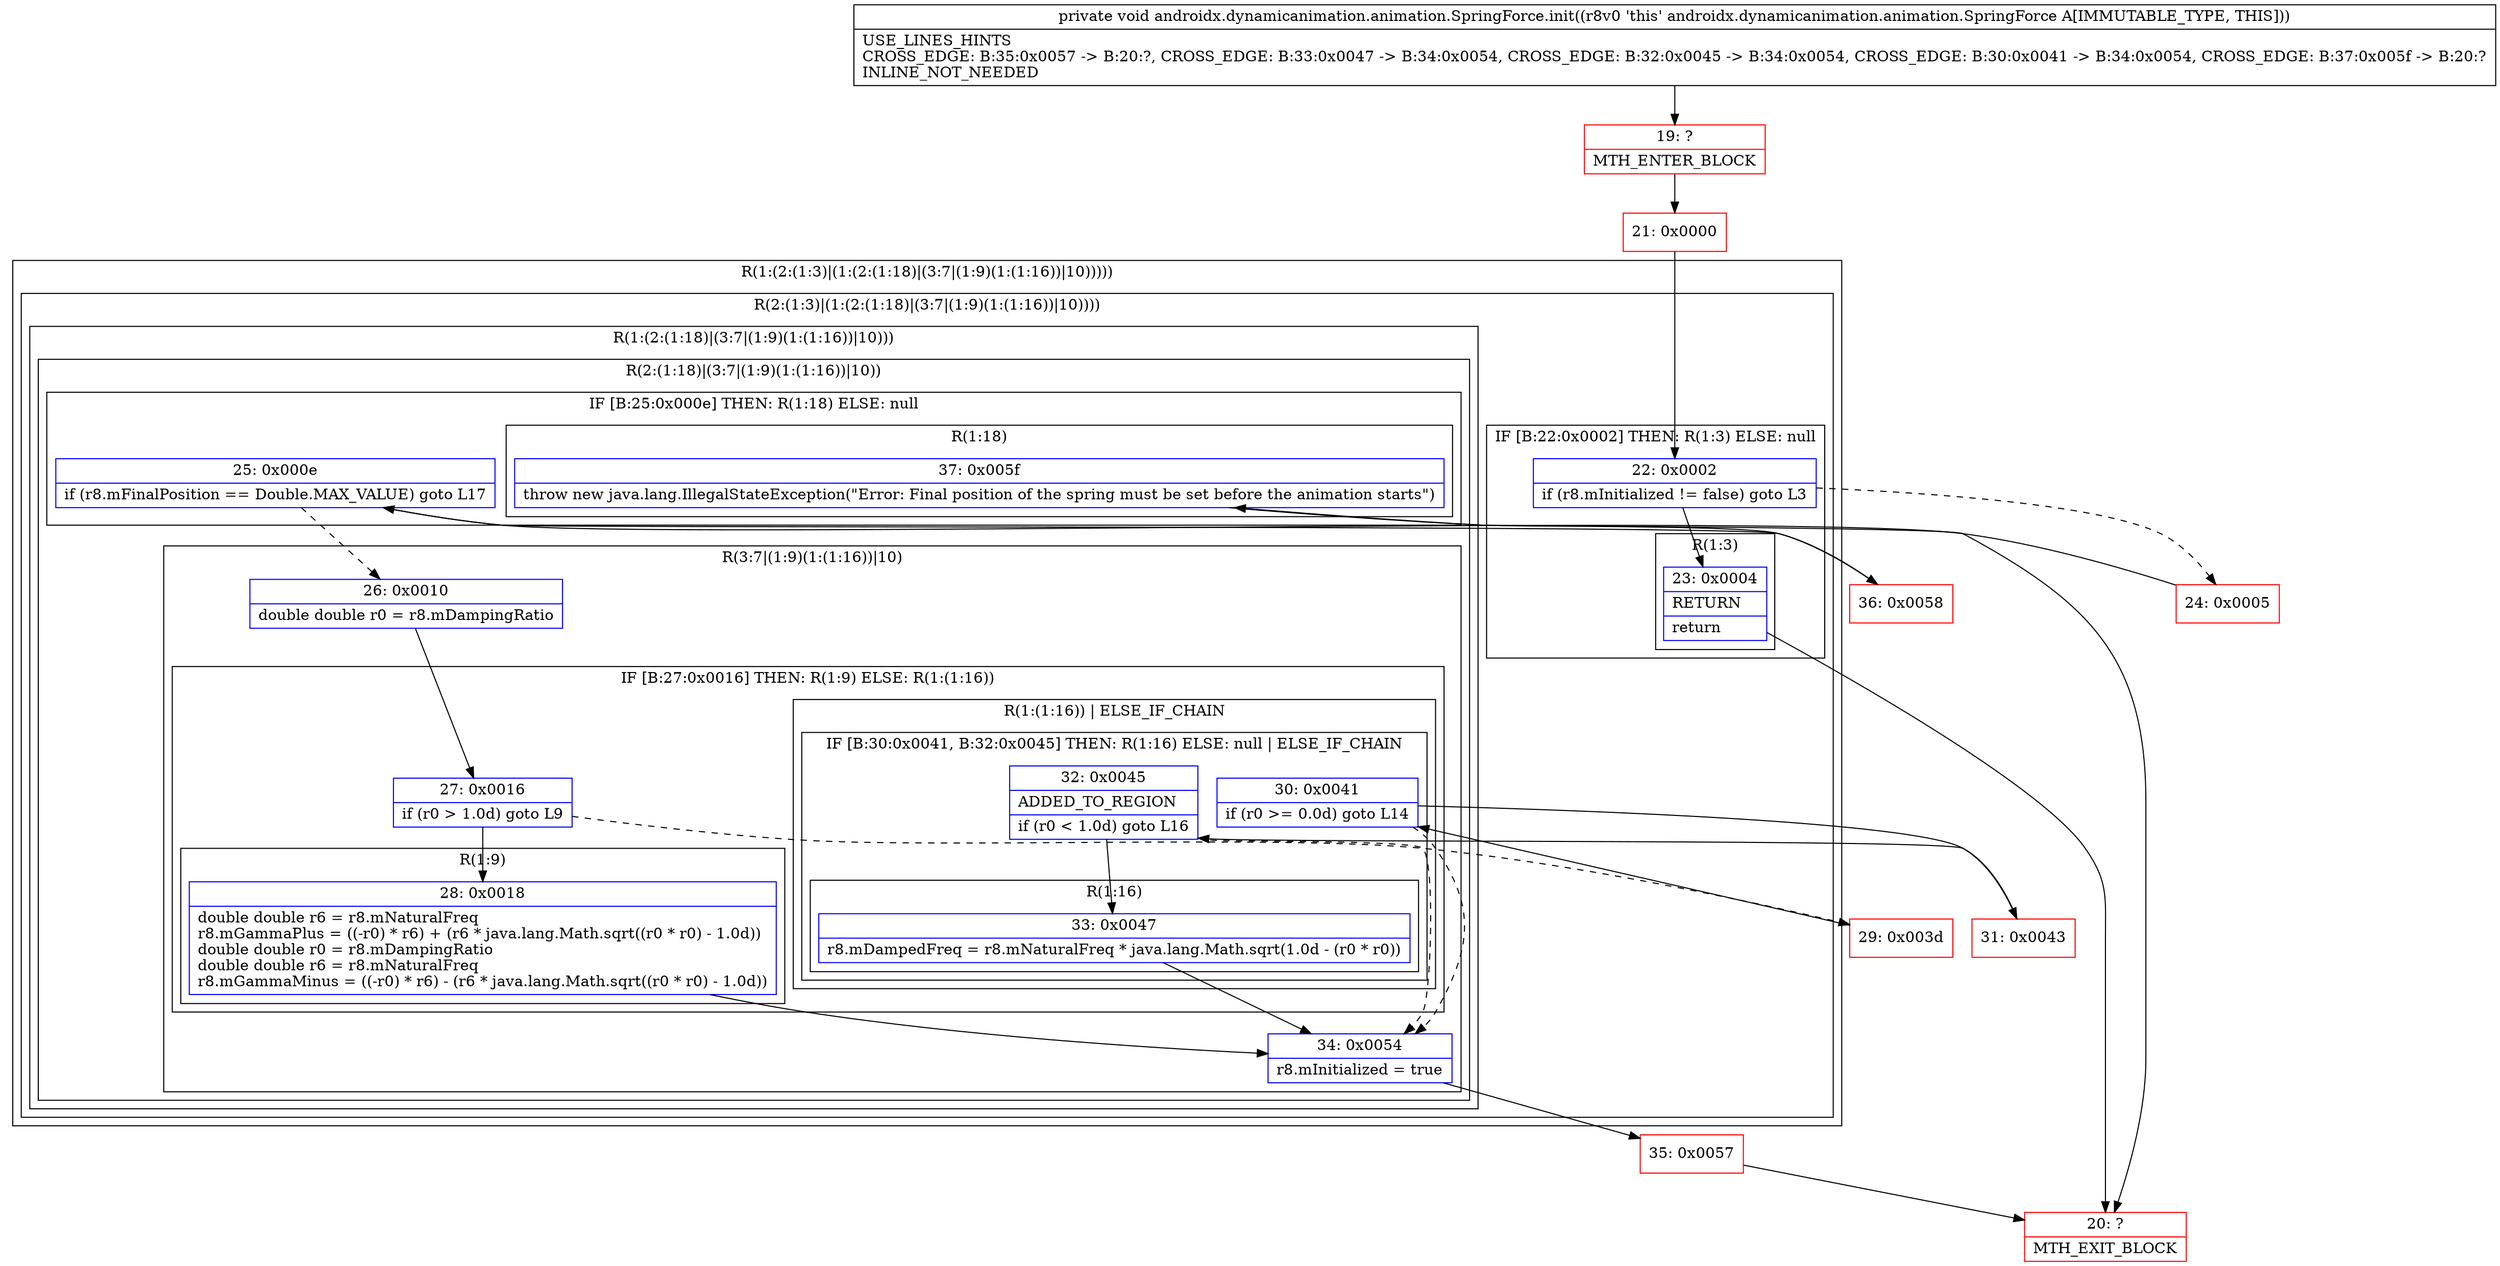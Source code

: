 digraph "CFG forandroidx.dynamicanimation.animation.SpringForce.init()V" {
subgraph cluster_Region_1392087658 {
label = "R(1:(2:(1:3)|(1:(2:(1:18)|(3:7|(1:9)(1:(1:16))|10)))))";
node [shape=record,color=blue];
subgraph cluster_Region_355906266 {
label = "R(2:(1:3)|(1:(2:(1:18)|(3:7|(1:9)(1:(1:16))|10))))";
node [shape=record,color=blue];
subgraph cluster_IfRegion_1715696945 {
label = "IF [B:22:0x0002] THEN: R(1:3) ELSE: null";
node [shape=record,color=blue];
Node_22 [shape=record,label="{22\:\ 0x0002|if (r8.mInitialized != false) goto L3\l}"];
subgraph cluster_Region_1673646323 {
label = "R(1:3)";
node [shape=record,color=blue];
Node_23 [shape=record,label="{23\:\ 0x0004|RETURN\l|return\l}"];
}
}
subgraph cluster_Region_2100651043 {
label = "R(1:(2:(1:18)|(3:7|(1:9)(1:(1:16))|10)))";
node [shape=record,color=blue];
subgraph cluster_Region_1572186429 {
label = "R(2:(1:18)|(3:7|(1:9)(1:(1:16))|10))";
node [shape=record,color=blue];
subgraph cluster_IfRegion_547534151 {
label = "IF [B:25:0x000e] THEN: R(1:18) ELSE: null";
node [shape=record,color=blue];
Node_25 [shape=record,label="{25\:\ 0x000e|if (r8.mFinalPosition == Double.MAX_VALUE) goto L17\l}"];
subgraph cluster_Region_1292480488 {
label = "R(1:18)";
node [shape=record,color=blue];
Node_37 [shape=record,label="{37\:\ 0x005f|throw new java.lang.IllegalStateException(\"Error: Final position of the spring must be set before the animation starts\")\l}"];
}
}
subgraph cluster_Region_1433405074 {
label = "R(3:7|(1:9)(1:(1:16))|10)";
node [shape=record,color=blue];
Node_26 [shape=record,label="{26\:\ 0x0010|double double r0 = r8.mDampingRatio\l}"];
subgraph cluster_IfRegion_2023810978 {
label = "IF [B:27:0x0016] THEN: R(1:9) ELSE: R(1:(1:16))";
node [shape=record,color=blue];
Node_27 [shape=record,label="{27\:\ 0x0016|if (r0 \> 1.0d) goto L9\l}"];
subgraph cluster_Region_1203128671 {
label = "R(1:9)";
node [shape=record,color=blue];
Node_28 [shape=record,label="{28\:\ 0x0018|double double r6 = r8.mNaturalFreq\lr8.mGammaPlus = ((\-r0) * r6) + (r6 * java.lang.Math.sqrt((r0 * r0) \- 1.0d))\ldouble double r0 = r8.mDampingRatio\ldouble double r6 = r8.mNaturalFreq\lr8.mGammaMinus = ((\-r0) * r6) \- (r6 * java.lang.Math.sqrt((r0 * r0) \- 1.0d))\l}"];
}
subgraph cluster_Region_466341398 {
label = "R(1:(1:16)) | ELSE_IF_CHAIN\l";
node [shape=record,color=blue];
subgraph cluster_IfRegion_873884580 {
label = "IF [B:30:0x0041, B:32:0x0045] THEN: R(1:16) ELSE: null | ELSE_IF_CHAIN\l";
node [shape=record,color=blue];
Node_30 [shape=record,label="{30\:\ 0x0041|if (r0 \>= 0.0d) goto L14\l}"];
Node_32 [shape=record,label="{32\:\ 0x0045|ADDED_TO_REGION\l|if (r0 \< 1.0d) goto L16\l}"];
subgraph cluster_Region_1627893538 {
label = "R(1:16)";
node [shape=record,color=blue];
Node_33 [shape=record,label="{33\:\ 0x0047|r8.mDampedFreq = r8.mNaturalFreq * java.lang.Math.sqrt(1.0d \- (r0 * r0))\l}"];
}
}
}
}
Node_34 [shape=record,label="{34\:\ 0x0054|r8.mInitialized = true\l}"];
}
}
}
}
}
Node_19 [shape=record,color=red,label="{19\:\ ?|MTH_ENTER_BLOCK\l}"];
Node_21 [shape=record,color=red,label="{21\:\ 0x0000}"];
Node_20 [shape=record,color=red,label="{20\:\ ?|MTH_EXIT_BLOCK\l}"];
Node_24 [shape=record,color=red,label="{24\:\ 0x0005}"];
Node_35 [shape=record,color=red,label="{35\:\ 0x0057}"];
Node_29 [shape=record,color=red,label="{29\:\ 0x003d}"];
Node_31 [shape=record,color=red,label="{31\:\ 0x0043}"];
Node_36 [shape=record,color=red,label="{36\:\ 0x0058}"];
MethodNode[shape=record,label="{private void androidx.dynamicanimation.animation.SpringForce.init((r8v0 'this' androidx.dynamicanimation.animation.SpringForce A[IMMUTABLE_TYPE, THIS]))  | USE_LINES_HINTS\lCROSS_EDGE: B:35:0x0057 \-\> B:20:?, CROSS_EDGE: B:33:0x0047 \-\> B:34:0x0054, CROSS_EDGE: B:32:0x0045 \-\> B:34:0x0054, CROSS_EDGE: B:30:0x0041 \-\> B:34:0x0054, CROSS_EDGE: B:37:0x005f \-\> B:20:?\lINLINE_NOT_NEEDED\l}"];
MethodNode -> Node_19;Node_22 -> Node_23;
Node_22 -> Node_24[style=dashed];
Node_23 -> Node_20;
Node_25 -> Node_26[style=dashed];
Node_25 -> Node_36;
Node_37 -> Node_20;
Node_26 -> Node_27;
Node_27 -> Node_28;
Node_27 -> Node_29[style=dashed];
Node_28 -> Node_34;
Node_30 -> Node_31;
Node_30 -> Node_34[style=dashed];
Node_32 -> Node_33;
Node_32 -> Node_34[style=dashed];
Node_33 -> Node_34;
Node_34 -> Node_35;
Node_19 -> Node_21;
Node_21 -> Node_22;
Node_24 -> Node_25;
Node_35 -> Node_20;
Node_29 -> Node_30;
Node_31 -> Node_32;
Node_36 -> Node_37;
}

